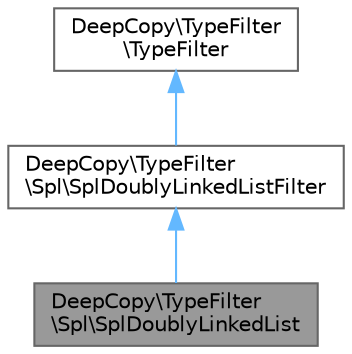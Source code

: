 digraph "DeepCopy\TypeFilter\Spl\SplDoublyLinkedList"
{
 // LATEX_PDF_SIZE
  bgcolor="transparent";
  edge [fontname=Helvetica,fontsize=10,labelfontname=Helvetica,labelfontsize=10];
  node [fontname=Helvetica,fontsize=10,shape=box,height=0.2,width=0.4];
  Node1 [id="Node000001",label="DeepCopy\\TypeFilter\l\\Spl\\SplDoublyLinkedList",height=0.2,width=0.4,color="gray40", fillcolor="grey60", style="filled", fontcolor="black",tooltip=" "];
  Node2 -> Node1 [id="edge1_Node000001_Node000002",dir="back",color="steelblue1",style="solid",tooltip=" "];
  Node2 [id="Node000002",label="DeepCopy\\TypeFilter\l\\Spl\\SplDoublyLinkedListFilter",height=0.2,width=0.4,color="gray40", fillcolor="white", style="filled",URL="$classDeepCopy_1_1TypeFilter_1_1Spl_1_1SplDoublyLinkedListFilter.html",tooltip=" "];
  Node3 -> Node2 [id="edge2_Node000002_Node000003",dir="back",color="steelblue1",style="solid",tooltip=" "];
  Node3 [id="Node000003",label="DeepCopy\\TypeFilter\l\\TypeFilter",height=0.2,width=0.4,color="gray40", fillcolor="white", style="filled",URL="$interfaceDeepCopy_1_1TypeFilter_1_1TypeFilter.html",tooltip=" "];
}
